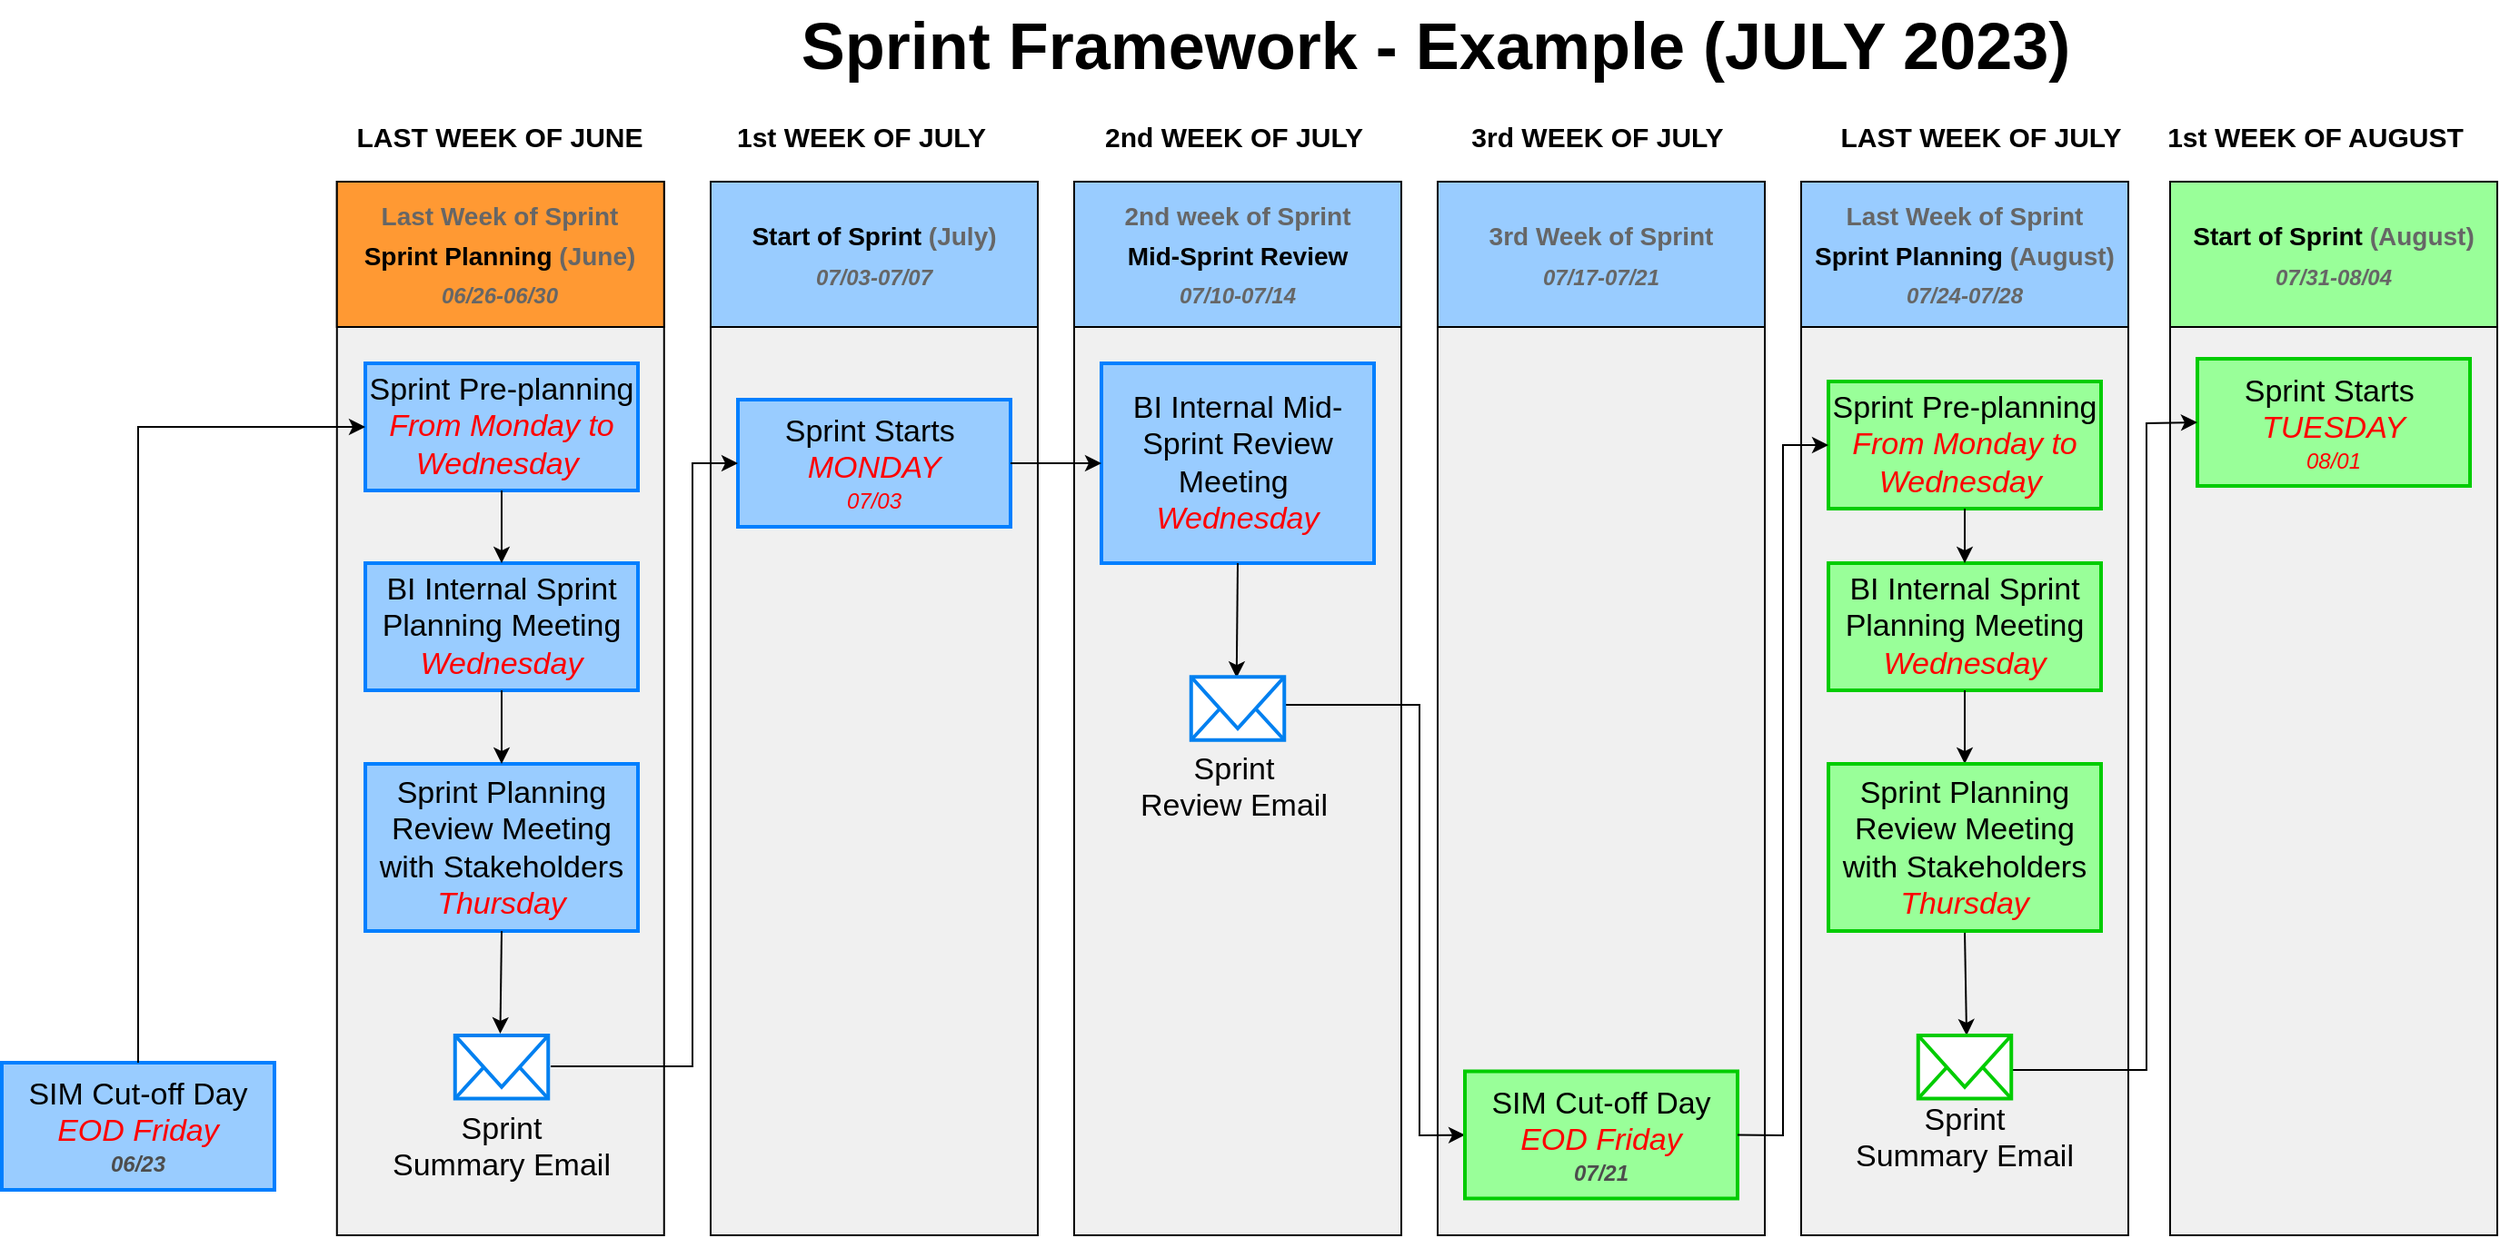 <mxfile version="21.5.1" type="github">
  <diagram id="6a731a19-8d31-9384-78a2-239565b7b9f0" name="Page-1">
    <mxGraphModel dx="2603" dy="747" grid="1" gridSize="10" guides="1" tooltips="1" connect="1" arrows="1" fold="1" page="1" pageScale="1" pageWidth="1169" pageHeight="827" background="#FFFFFF" math="0" shadow="0">
      <root>
        <mxCell id="0" />
        <mxCell id="1" parent="0" />
        <mxCell id="2019" value="" style="rounded=0;whiteSpace=wrap;html=1;strokeColor=default;strokeWidth=1;fillColor=#F0F0F0;fontFamily=Verdana;fontSize=12;fontColor=#00BEF2" parent="1" vertex="1">
          <mxGeometry x="34.38" y="190" width="180" height="580" as="geometry" />
        </mxCell>
        <mxCell id="2020" value="" style="rounded=0;whiteSpace=wrap;html=1;strokeColor=default;strokeWidth=1;fillColor=#F0F0F0;fontFamily=Verdana;fontSize=12;fontColor=#00BEF2" parent="1" vertex="1">
          <mxGeometry x="240" y="190" width="180" height="580" as="geometry" />
        </mxCell>
        <mxCell id="2021" value="" style="rounded=0;whiteSpace=wrap;html=1;strokeColor=default;strokeWidth=1;fillColor=#F0F0F0;fontFamily=Verdana;fontSize=12;fontColor=#00BEF2" parent="1" vertex="1">
          <mxGeometry x="440" y="190" width="180" height="580" as="geometry" />
        </mxCell>
        <mxCell id="2022" value="" style="rounded=0;whiteSpace=wrap;html=1;strokeColor=default;strokeWidth=1;fillColor=#F0F0F0;fontFamily=Verdana;fontSize=12;fontColor=#00BEF2" parent="1" vertex="1">
          <mxGeometry x="640" y="190" width="180" height="580" as="geometry" />
        </mxCell>
        <mxCell id="2023" value="" style="rounded=0;whiteSpace=wrap;html=1;strokeColor=default;strokeWidth=1;fillColor=#F0F0F0;fontFamily=Verdana;fontSize=12;fontColor=#00BEF2" parent="1" vertex="1">
          <mxGeometry x="840" y="190" width="180" height="580" as="geometry" />
        </mxCell>
        <mxCell id="2024" value="" style="rounded=0;whiteSpace=wrap;html=1;strokeColor=default;strokeWidth=1;fillColor=#F0F0F0;fontFamily=Verdana;fontSize=12;fontColor=#00BEF2" parent="1" vertex="1">
          <mxGeometry x="1043" y="190" width="180" height="580" as="geometry" />
        </mxCell>
        <mxCell id="2025" value="&lt;font style=&quot;&quot;&gt;&lt;span style=&quot;font-size: 14px;&quot;&gt;&lt;font color=&quot;#666666&quot;&gt;Last Week of Sprint&lt;/font&gt;&lt;br&gt;&lt;font color=&quot;#000000&quot;&gt;Sprint Planning&lt;/font&gt;&lt;font color=&quot;#666666&quot;&gt; (June)&lt;/font&gt;&lt;/span&gt;&lt;br&gt;&lt;span style=&quot;color: rgb(102, 102, 102); font-size: 12px;&quot;&gt;&lt;i style=&quot;&quot;&gt;06/26-06/30&lt;/i&gt;&lt;/span&gt;&lt;br&gt;&lt;/font&gt;" style="whiteSpace=wrap;html=1;strokeColor=default;strokeWidth=1;fillColor=#FF9933;fontFamily=Helvetica;fontSize=18;fontColor=#FFFFFF;fontStyle=1" parent="1" vertex="1">
          <mxGeometry x="34.38" y="190" width="180" height="80" as="geometry" />
        </mxCell>
        <mxCell id="2026" value="&lt;font style=&quot;&quot;&gt;&lt;font style=&quot;font-size: 14px;&quot;&gt;&lt;font color=&quot;#000000&quot;&gt;Start of Sprint&lt;/font&gt;&lt;font color=&quot;#666666&quot;&gt; (July)&lt;/font&gt;&lt;br&gt;&lt;/font&gt;&lt;i style=&quot;color: rgb(102, 102, 102); font-size: 12px; --tw-border-spacing-x: 0; --tw-border-spacing-y: 0; --tw-translate-x: 0; --tw-translate-y: 0; --tw-rotate: 0; --tw-skew-x: 0; --tw-skew-y: 0; --tw-scale-x: 1; --tw-scale-y: 1; --tw-pan-x: ; --tw-pan-y: ; --tw-pinch-zoom: ; --tw-scroll-snap-strictness: proximity; --tw-ordinal: ; --tw-slashed-zero: ; --tw-numeric-figure: ; --tw-numeric-spacing: ; --tw-numeric-fraction: ; --tw-ring-inset: ; --tw-ring-offset-width: 0px; --tw-ring-offset-color: #fff; --tw-ring-color: rgb(59 130 246 / 0.5); --tw-ring-offset-shadow: 0 0 #0000; --tw-ring-shadow: 0 0 #0000; --tw-shadow: 0 0 #0000; --tw-shadow-colored: 0 0 #0000; --tw-blur: ; --tw-brightness: ; --tw-contrast: ; --tw-grayscale: ; --tw-hue-rotate: ; --tw-invert: ; --tw-saturate: ; --tw-sepia: ; --tw-drop-shadow: ; --tw-backdrop-blur: ; --tw-backdrop-brightness: ; --tw-backdrop-contrast: ; --tw-backdrop-grayscale: ; --tw-backdrop-hue-rotate: ; --tw-backdrop-invert: ; --tw-backdrop-opacity: ; --tw-backdrop-saturate: ; --tw-backdrop-sepia: ; border-color: var(--border-color);&quot;&gt;07/03-07/07&lt;/i&gt;&lt;br&gt;&lt;/font&gt;" style="whiteSpace=wrap;html=1;strokeColor=default;strokeWidth=1;fillColor=#99CCFF;fontFamily=Helvetica;fontSize=18;fontColor=#FFFFFF;fontStyle=1" parent="1" vertex="1">
          <mxGeometry x="240" y="190" width="180" height="80" as="geometry" />
        </mxCell>
        <mxCell id="2027" value="&lt;font style=&quot;&quot;&gt;&lt;font style=&quot;color: rgb(102, 102, 102); font-size: 14px;&quot;&gt;2nd week of Sprint&lt;br&gt;&lt;/font&gt;&lt;font style=&quot;font-size: 14px;&quot;&gt;&lt;font color=&quot;#000000&quot;&gt;Mid-Sprint Review&lt;/font&gt;&lt;br&gt;&lt;/font&gt;&lt;font color=&quot;#666666&quot;&gt;&lt;span style=&quot;font-size: 12px;&quot;&gt;&lt;i&gt;07/10-07/14&lt;/i&gt;&lt;/span&gt;&lt;/font&gt;&lt;br&gt;&lt;/font&gt;" style="whiteSpace=wrap;html=1;strokeColor=default;strokeWidth=1;fillColor=#99CCFF;fontFamily=Helvetica;fontSize=18;fontColor=#FFFFFF;fontStyle=1" parent="1" vertex="1">
          <mxGeometry x="440" y="190" width="180" height="80" as="geometry" />
        </mxCell>
        <mxCell id="2028" value="&lt;font style=&quot;&quot;&gt;&lt;font color=&quot;#666666&quot;&gt;&lt;font style=&quot;font-size: 14px;&quot;&gt;3rd Week of Sprint&lt;br&gt;&lt;/font&gt;&lt;i style=&quot;font-size: 12px; --tw-border-spacing-x: 0; --tw-border-spacing-y: 0; --tw-translate-x: 0; --tw-translate-y: 0; --tw-rotate: 0; --tw-skew-x: 0; --tw-skew-y: 0; --tw-scale-x: 1; --tw-scale-y: 1; --tw-pan-x: ; --tw-pan-y: ; --tw-pinch-zoom: ; --tw-scroll-snap-strictness: proximity; --tw-ordinal: ; --tw-slashed-zero: ; --tw-numeric-figure: ; --tw-numeric-spacing: ; --tw-numeric-fraction: ; --tw-ring-inset: ; --tw-ring-offset-width: 0px; --tw-ring-offset-color: #fff; --tw-ring-color: rgb(59 130 246 / 0.5); --tw-ring-offset-shadow: 0 0 #0000; --tw-ring-shadow: 0 0 #0000; --tw-shadow: 0 0 #0000; --tw-shadow-colored: 0 0 #0000; --tw-blur: ; --tw-brightness: ; --tw-contrast: ; --tw-grayscale: ; --tw-hue-rotate: ; --tw-invert: ; --tw-saturate: ; --tw-sepia: ; --tw-drop-shadow: ; --tw-backdrop-blur: ; --tw-backdrop-brightness: ; --tw-backdrop-contrast: ; --tw-backdrop-grayscale: ; --tw-backdrop-hue-rotate: ; --tw-backdrop-invert: ; --tw-backdrop-opacity: ; --tw-backdrop-saturate: ; --tw-backdrop-sepia: ; border-color: var(--border-color);&quot;&gt;07/17-07/21&lt;/i&gt;&lt;/font&gt;&lt;br&gt;&lt;/font&gt;" style="whiteSpace=wrap;html=1;strokeColor=default;strokeWidth=1;fillColor=#99CCFF;fontFamily=Helvetica;fontSize=18;fontColor=#FFFFFF;fontStyle=1" parent="1" vertex="1">
          <mxGeometry x="640" y="190" width="180" height="80" as="geometry" />
        </mxCell>
        <mxCell id="2029" value="&lt;font style=&quot;font-size: 14px;&quot;&gt;&lt;font color=&quot;#666666&quot;&gt;Last Week of Sprint&lt;/font&gt;&lt;br&gt;&lt;font color=&quot;#000000&quot;&gt;Sprint Planning&lt;/font&gt;&lt;font color=&quot;#666666&quot;&gt; (August)&lt;br&gt;&lt;i style=&quot;--tw-border-spacing-x: 0; --tw-border-spacing-y: 0; --tw-translate-x: 0; --tw-translate-y: 0; --tw-rotate: 0; --tw-skew-x: 0; --tw-skew-y: 0; --tw-scale-x: 1; --tw-scale-y: 1; --tw-pan-x: ; --tw-pan-y: ; --tw-pinch-zoom: ; --tw-scroll-snap-strictness: proximity; --tw-ordinal: ; --tw-slashed-zero: ; --tw-numeric-figure: ; --tw-numeric-spacing: ; --tw-numeric-fraction: ; --tw-ring-inset: ; --tw-ring-offset-width: 0px; --tw-ring-offset-color: #fff; --tw-ring-color: rgb(59 130 246 / 0.5); --tw-ring-offset-shadow: 0 0 #0000; --tw-ring-shadow: 0 0 #0000; --tw-shadow: 0 0 #0000; --tw-shadow-colored: 0 0 #0000; --tw-blur: ; --tw-brightness: ; --tw-contrast: ; --tw-grayscale: ; --tw-hue-rotate: ; --tw-invert: ; --tw-saturate: ; --tw-sepia: ; --tw-drop-shadow: ; --tw-backdrop-blur: ; --tw-backdrop-brightness: ; --tw-backdrop-contrast: ; --tw-backdrop-grayscale: ; --tw-backdrop-hue-rotate: ; --tw-backdrop-invert: ; --tw-backdrop-opacity: ; --tw-backdrop-saturate: ; --tw-backdrop-sepia: ; border-color: var(--border-color); font-size: 12px;&quot;&gt;07/24-07/28&lt;/i&gt;&lt;/font&gt;&lt;br&gt;&lt;/font&gt;" style="whiteSpace=wrap;html=1;strokeColor=default;strokeWidth=1;fillColor=#99CCFF;fontFamily=Helvetica;fontSize=18;fontColor=#FFFFFF;fontStyle=1" parent="1" vertex="1">
          <mxGeometry x="840" y="190" width="180" height="80" as="geometry" />
        </mxCell>
        <mxCell id="2030" value="&lt;font color=&quot;#000000&quot; style=&quot;--tw-border-spacing-x: 0; --tw-border-spacing-y: 0; --tw-translate-x: 0; --tw-translate-y: 0; --tw-rotate: 0; --tw-skew-x: 0; --tw-skew-y: 0; --tw-scale-x: 1; --tw-scale-y: 1; --tw-pan-x: ; --tw-pan-y: ; --tw-pinch-zoom: ; --tw-scroll-snap-strictness: proximity; --tw-ordinal: ; --tw-slashed-zero: ; --tw-numeric-figure: ; --tw-numeric-spacing: ; --tw-numeric-fraction: ; --tw-ring-inset: ; --tw-ring-offset-width: 0px; --tw-ring-offset-color: #fff; --tw-ring-color: rgb(59 130 246 / 0.5); --tw-ring-offset-shadow: 0 0 #0000; --tw-ring-shadow: 0 0 #0000; --tw-shadow: 0 0 #0000; --tw-shadow-colored: 0 0 #0000; --tw-blur: ; --tw-brightness: ; --tw-contrast: ; --tw-grayscale: ; --tw-hue-rotate: ; --tw-invert: ; --tw-saturate: ; --tw-sepia: ; --tw-drop-shadow: ; --tw-backdrop-blur: ; --tw-backdrop-brightness: ; --tw-backdrop-contrast: ; --tw-backdrop-grayscale: ; --tw-backdrop-hue-rotate: ; --tw-backdrop-invert: ; --tw-backdrop-opacity: ; --tw-backdrop-saturate: ; --tw-backdrop-sepia: ; border-color: var(--border-color); font-size: 14px;&quot;&gt;Start of Sprint &lt;/font&gt;&lt;font color=&quot;#666666&quot;&gt;&lt;font style=&quot;--tw-border-spacing-x: 0; --tw-border-spacing-y: 0; --tw-translate-x: 0; --tw-translate-y: 0; --tw-rotate: 0; --tw-skew-x: 0; --tw-skew-y: 0; --tw-scale-x: 1; --tw-scale-y: 1; --tw-pan-x: ; --tw-pan-y: ; --tw-pinch-zoom: ; --tw-scroll-snap-strictness: proximity; --tw-ordinal: ; --tw-slashed-zero: ; --tw-numeric-figure: ; --tw-numeric-spacing: ; --tw-numeric-fraction: ; --tw-ring-inset: ; --tw-ring-offset-width: 0px; --tw-ring-offset-color: #fff; --tw-ring-color: rgb(59 130 246 / 0.5); --tw-ring-offset-shadow: 0 0 #0000; --tw-ring-shadow: 0 0 #0000; --tw-shadow: 0 0 #0000; --tw-shadow-colored: 0 0 #0000; --tw-blur: ; --tw-brightness: ; --tw-contrast: ; --tw-grayscale: ; --tw-hue-rotate: ; --tw-invert: ; --tw-saturate: ; --tw-sepia: ; --tw-drop-shadow: ; --tw-backdrop-blur: ; --tw-backdrop-brightness: ; --tw-backdrop-contrast: ; --tw-backdrop-grayscale: ; --tw-backdrop-hue-rotate: ; --tw-backdrop-invert: ; --tw-backdrop-opacity: ; --tw-backdrop-saturate: ; --tw-backdrop-sepia: ; border-color: var(--border-color); font-size: 14px;&quot;&gt;(August)&lt;br style=&quot;--tw-border-spacing-x: 0; --tw-border-spacing-y: 0; --tw-translate-x: 0; --tw-translate-y: 0; --tw-rotate: 0; --tw-skew-x: 0; --tw-skew-y: 0; --tw-scale-x: 1; --tw-scale-y: 1; --tw-pan-x: ; --tw-pan-y: ; --tw-pinch-zoom: ; --tw-scroll-snap-strictness: proximity; --tw-ordinal: ; --tw-slashed-zero: ; --tw-numeric-figure: ; --tw-numeric-spacing: ; --tw-numeric-fraction: ; --tw-ring-inset: ; --tw-ring-offset-width: 0px; --tw-ring-offset-color: #fff; --tw-ring-color: rgb(59 130 246 / 0.5); --tw-ring-offset-shadow: 0 0 #0000; --tw-ring-shadow: 0 0 #0000; --tw-shadow: 0 0 #0000; --tw-shadow-colored: 0 0 #0000; --tw-blur: ; --tw-brightness: ; --tw-contrast: ; --tw-grayscale: ; --tw-hue-rotate: ; --tw-invert: ; --tw-saturate: ; --tw-sepia: ; --tw-drop-shadow: ; --tw-backdrop-blur: ; --tw-backdrop-brightness: ; --tw-backdrop-contrast: ; --tw-backdrop-grayscale: ; --tw-backdrop-hue-rotate: ; --tw-backdrop-invert: ; --tw-backdrop-opacity: ; --tw-backdrop-saturate: ; --tw-backdrop-sepia: ; border-color: var(--border-color);&quot;&gt;&lt;/font&gt;&lt;i style=&quot;--tw-border-spacing-x: 0; --tw-border-spacing-y: 0; --tw-translate-x: 0; --tw-translate-y: 0; --tw-rotate: 0; --tw-skew-x: 0; --tw-skew-y: 0; --tw-scale-x: 1; --tw-scale-y: 1; --tw-pan-x: ; --tw-pan-y: ; --tw-pinch-zoom: ; --tw-scroll-snap-strictness: proximity; --tw-ordinal: ; --tw-slashed-zero: ; --tw-numeric-figure: ; --tw-numeric-spacing: ; --tw-numeric-fraction: ; --tw-ring-inset: ; --tw-ring-offset-width: 0px; --tw-ring-offset-color: #fff; --tw-ring-color: rgb(59 130 246 / 0.5); --tw-ring-offset-shadow: 0 0 #0000; --tw-ring-shadow: 0 0 #0000; --tw-shadow: 0 0 #0000; --tw-shadow-colored: 0 0 #0000; --tw-blur: ; --tw-brightness: ; --tw-contrast: ; --tw-grayscale: ; --tw-hue-rotate: ; --tw-invert: ; --tw-saturate: ; --tw-sepia: ; --tw-drop-shadow: ; --tw-backdrop-blur: ; --tw-backdrop-brightness: ; --tw-backdrop-contrast: ; --tw-backdrop-grayscale: ; --tw-backdrop-hue-rotate: ; --tw-backdrop-invert: ; --tw-backdrop-opacity: ; --tw-backdrop-saturate: ; --tw-backdrop-sepia: ; border-color: var(--border-color); font-size: 12px;&quot;&gt;07/31-08/04&lt;/i&gt;&lt;/font&gt;" style="whiteSpace=wrap;html=1;strokeColor=default;strokeWidth=1;fillColor=#99FF99;fontFamily=Helvetica;fontSize=18;fontColor=#FFFFFF;fontStyle=1" parent="1" vertex="1">
          <mxGeometry x="1043" y="190" width="180" height="80" as="geometry" />
        </mxCell>
        <mxCell id="2047" value="Sprint Framework - Example (JULY 2023)" style="text;html=1;strokeColor=none;fillColor=none;align=center;verticalAlign=middle;whiteSpace=wrap;overflow=hidden;dashed=1;fontSize=36;fontColor=#000000;fontFamily=Helvetica;fontStyle=1" parent="1" vertex="1">
          <mxGeometry x="109" y="90" width="1060" height="50" as="geometry" />
        </mxCell>
        <mxCell id="KgjY-8UCAt4k31KfbtkC-2089" value="&lt;font style=&quot;&quot;&gt;&lt;span style=&quot;font-size: 17px;&quot;&gt;SIM Cut-off Day&lt;/span&gt;&lt;br&gt;&lt;font style=&quot;font-size: 17px;&quot; color=&quot;#ff0000&quot;&gt;&lt;i&gt;EOD Friday&lt;br&gt;&lt;/i&gt;&lt;/font&gt;&lt;font color=&quot;#4d4d4d&quot; style=&quot;font-size: 12px;&quot;&gt;&lt;b style=&quot;&quot;&gt;&lt;i style=&quot;&quot;&gt;06/23&lt;/i&gt;&lt;/b&gt;&lt;/font&gt;&lt;br&gt;&lt;/font&gt;" style="text;html=1;align=center;verticalAlign=middle;whiteSpace=wrap;rounded=0;strokeColor=#007FFF;strokeWidth=2;fillColor=#99CCFF;" parent="1" vertex="1">
          <mxGeometry x="-150" y="675" width="150" height="70" as="geometry" />
        </mxCell>
        <mxCell id="KgjY-8UCAt4k31KfbtkC-2090" value="&lt;font style=&quot;font-size: 17px;&quot;&gt;Sprint Pre-planning&lt;br&gt;&lt;i style=&quot;--tw-border-spacing-x: 0; --tw-border-spacing-y: 0; --tw-translate-x: 0; --tw-translate-y: 0; --tw-rotate: 0; --tw-skew-x: 0; --tw-skew-y: 0; --tw-scale-x: 1; --tw-scale-y: 1; --tw-pan-x: ; --tw-pan-y: ; --tw-pinch-zoom: ; --tw-scroll-snap-strictness: proximity; --tw-ordinal: ; --tw-slashed-zero: ; --tw-numeric-figure: ; --tw-numeric-spacing: ; --tw-numeric-fraction: ; --tw-ring-inset: ; --tw-ring-offset-width: 0px; --tw-ring-offset-color: #fff; --tw-ring-color: rgb(59 130 246 / 0.5); --tw-ring-offset-shadow: 0 0 #0000; --tw-ring-shadow: 0 0 #0000; --tw-shadow: 0 0 #0000; --tw-shadow-colored: 0 0 #0000; --tw-blur: ; --tw-brightness: ; --tw-contrast: ; --tw-grayscale: ; --tw-hue-rotate: ; --tw-invert: ; --tw-saturate: ; --tw-sepia: ; --tw-drop-shadow: ; --tw-backdrop-blur: ; --tw-backdrop-brightness: ; --tw-backdrop-contrast: ; --tw-backdrop-grayscale: ; --tw-backdrop-hue-rotate: ; --tw-backdrop-invert: ; --tw-backdrop-opacity: ; --tw-backdrop-saturate: ; --tw-backdrop-sepia: ; border-color: var(--border-color); color: rgb(255, 0, 0);&quot;&gt;From Monday to Wednesday&amp;nbsp;&lt;/i&gt;&lt;br&gt;&lt;/font&gt;" style="text;html=1;align=center;verticalAlign=middle;whiteSpace=wrap;rounded=0;strokeColor=#007FFF;strokeWidth=2;fillColor=#99CCFF;" parent="1" vertex="1">
          <mxGeometry x="50" y="290" width="150" height="70" as="geometry" />
        </mxCell>
        <mxCell id="KgjY-8UCAt4k31KfbtkC-2091" value="&lt;font style=&quot;font-size: 17px;&quot;&gt;BI Internal Sprint Planning Meeting&lt;br&gt;&lt;i style=&quot;--tw-border-spacing-x: 0; --tw-border-spacing-y: 0; --tw-translate-x: 0; --tw-translate-y: 0; --tw-rotate: 0; --tw-skew-x: 0; --tw-skew-y: 0; --tw-scale-x: 1; --tw-scale-y: 1; --tw-pan-x: ; --tw-pan-y: ; --tw-pinch-zoom: ; --tw-scroll-snap-strictness: proximity; --tw-ordinal: ; --tw-slashed-zero: ; --tw-numeric-figure: ; --tw-numeric-spacing: ; --tw-numeric-fraction: ; --tw-ring-inset: ; --tw-ring-offset-width: 0px; --tw-ring-offset-color: #fff; --tw-ring-color: rgb(59 130 246 / 0.5); --tw-ring-offset-shadow: 0 0 #0000; --tw-ring-shadow: 0 0 #0000; --tw-shadow: 0 0 #0000; --tw-shadow-colored: 0 0 #0000; --tw-blur: ; --tw-brightness: ; --tw-contrast: ; --tw-grayscale: ; --tw-hue-rotate: ; --tw-invert: ; --tw-saturate: ; --tw-sepia: ; --tw-drop-shadow: ; --tw-backdrop-blur: ; --tw-backdrop-brightness: ; --tw-backdrop-contrast: ; --tw-backdrop-grayscale: ; --tw-backdrop-hue-rotate: ; --tw-backdrop-invert: ; --tw-backdrop-opacity: ; --tw-backdrop-saturate: ; --tw-backdrop-sepia: ; border-color: var(--border-color); color: rgb(255, 0, 0);&quot;&gt;&amp;nbsp;Wednesday&amp;nbsp;&lt;/i&gt;&lt;br&gt;&lt;/font&gt;" style="text;html=1;align=center;verticalAlign=middle;whiteSpace=wrap;rounded=0;strokeColor=#007FFF;strokeWidth=2;fillColor=#99CCFF;" parent="1" vertex="1">
          <mxGeometry x="50" y="400" width="150" height="70" as="geometry" />
        </mxCell>
        <mxCell id="KgjY-8UCAt4k31KfbtkC-2092" value="&lt;font style=&quot;font-size: 17px;&quot;&gt;&lt;span style=&quot;--tw-border-spacing-x: 0; --tw-border-spacing-y: 0; --tw-translate-x: 0; --tw-translate-y: 0; --tw-rotate: 0; --tw-skew-x: 0; --tw-skew-y: 0; --tw-scale-x: 1; --tw-scale-y: 1; --tw-pan-x: ; --tw-pan-y: ; --tw-pinch-zoom: ; --tw-scroll-snap-strictness: proximity; --tw-ordinal: ; --tw-slashed-zero: ; --tw-numeric-figure: ; --tw-numeric-spacing: ; --tw-numeric-fraction: ; --tw-ring-inset: ; --tw-ring-offset-width: 0px; --tw-ring-offset-color: #fff; --tw-ring-color: rgb(59 130 246 / 0.5); --tw-ring-offset-shadow: 0 0 #0000; --tw-ring-shadow: 0 0 #0000; --tw-shadow: 0 0 #0000; --tw-shadow-colored: 0 0 #0000; --tw-blur: ; --tw-brightness: ; --tw-contrast: ; --tw-grayscale: ; --tw-hue-rotate: ; --tw-invert: ; --tw-saturate: ; --tw-sepia: ; --tw-drop-shadow: ; --tw-backdrop-blur: ; --tw-backdrop-brightness: ; --tw-backdrop-contrast: ; --tw-backdrop-grayscale: ; --tw-backdrop-hue-rotate: ; --tw-backdrop-invert: ; --tw-backdrop-opacity: ; --tw-backdrop-saturate: ; --tw-backdrop-sepia: ; border-color: var(--border-color);&quot;&gt;Sprint Planning Review Meeting with Stakeholders&lt;br&gt;&lt;/span&gt;&lt;i style=&quot;--tw-border-spacing-x: 0; --tw-border-spacing-y: 0; --tw-translate-x: 0; --tw-translate-y: 0; --tw-rotate: 0; --tw-skew-x: 0; --tw-skew-y: 0; --tw-scale-x: 1; --tw-scale-y: 1; --tw-pan-x: ; --tw-pan-y: ; --tw-pinch-zoom: ; --tw-scroll-snap-strictness: proximity; --tw-ordinal: ; --tw-slashed-zero: ; --tw-numeric-figure: ; --tw-numeric-spacing: ; --tw-numeric-fraction: ; --tw-ring-inset: ; --tw-ring-offset-width: 0px; --tw-ring-offset-color: #fff; --tw-ring-color: rgb(59 130 246 / 0.5); --tw-ring-offset-shadow: 0 0 #0000; --tw-ring-shadow: 0 0 #0000; --tw-shadow: 0 0 #0000; --tw-shadow-colored: 0 0 #0000; --tw-blur: ; --tw-brightness: ; --tw-contrast: ; --tw-grayscale: ; --tw-hue-rotate: ; --tw-invert: ; --tw-saturate: ; --tw-sepia: ; --tw-drop-shadow: ; --tw-backdrop-blur: ; --tw-backdrop-brightness: ; --tw-backdrop-contrast: ; --tw-backdrop-grayscale: ; --tw-backdrop-hue-rotate: ; --tw-backdrop-invert: ; --tw-backdrop-opacity: ; --tw-backdrop-saturate: ; --tw-backdrop-sepia: ; border-color: var(--border-color); color: rgb(255, 0, 0);&quot;&gt;&amp;nbsp;Thursday&amp;nbsp;&lt;/i&gt;&lt;br&gt;&lt;/font&gt;" style="text;html=1;align=center;verticalAlign=middle;whiteSpace=wrap;rounded=0;strokeColor=#007FFF;strokeWidth=2;fillColor=#99CCFF;" parent="1" vertex="1">
          <mxGeometry x="50" y="510.5" width="150" height="92" as="geometry" />
        </mxCell>
        <mxCell id="KgjY-8UCAt4k31KfbtkC-2093" value="&lt;font style=&quot;&quot;&gt;&lt;span style=&quot;font-size: 17px;&quot;&gt;Sprint Starts&amp;nbsp;&lt;/span&gt;&lt;br&gt;&lt;i style=&quot;color: rgb(255, 0, 0);&quot;&gt;&lt;font style=&quot;font-size: 17px;&quot;&gt;MONDAY&lt;br&gt;&lt;/font&gt;&lt;font style=&quot;font-size: 12px;&quot;&gt;07/03&lt;/font&gt;&lt;/i&gt;&lt;br&gt;&lt;/font&gt;" style="text;html=1;align=center;verticalAlign=middle;whiteSpace=wrap;rounded=0;strokeColor=#007FFF;strokeWidth=2;fillColor=#99CCFF;" parent="1" vertex="1">
          <mxGeometry x="255" y="310" width="150" height="70" as="geometry" />
        </mxCell>
        <mxCell id="KgjY-8UCAt4k31KfbtkC-2095" value="&lt;font style=&quot;font-size: 17px;&quot;&gt;BI Internal Mid-Sprint Review Meeting&amp;nbsp;&lt;br&gt;&lt;i style=&quot;color: rgb(255, 0, 0);&quot;&gt;Wednesday&lt;/i&gt;&lt;br&gt;&lt;/font&gt;" style="text;html=1;align=center;verticalAlign=middle;whiteSpace=wrap;rounded=0;strokeColor=#007FFF;strokeWidth=2;fillColor=#99CCFF;" parent="1" vertex="1">
          <mxGeometry x="455" y="290" width="150" height="110" as="geometry" />
        </mxCell>
        <mxCell id="KgjY-8UCAt4k31KfbtkC-2097" value="&lt;b&gt;&lt;font style=&quot;font-size: 15px;&quot;&gt;LAST WEEK OF JUNE&lt;/font&gt;&lt;/b&gt;" style="text;html=1;strokeColor=none;fillColor=none;align=center;verticalAlign=middle;whiteSpace=wrap;rounded=0;" parent="1" vertex="1">
          <mxGeometry x="31.88" y="160" width="183.75" height="10" as="geometry" />
        </mxCell>
        <mxCell id="KgjY-8UCAt4k31KfbtkC-2099" value="&lt;b&gt;&lt;font style=&quot;font-size: 15px;&quot;&gt;1st WEEK OF JULY&lt;/font&gt;&lt;/b&gt;" style="text;html=1;strokeColor=none;fillColor=none;align=center;verticalAlign=middle;whiteSpace=wrap;rounded=0;" parent="1" vertex="1">
          <mxGeometry x="231.25" y="160" width="183.75" height="10" as="geometry" />
        </mxCell>
        <mxCell id="KgjY-8UCAt4k31KfbtkC-2100" value="&lt;b&gt;&lt;font style=&quot;font-size: 15px;&quot;&gt;2nd WEEK OF JULY&lt;/font&gt;&lt;/b&gt;" style="text;html=1;strokeColor=none;fillColor=none;align=center;verticalAlign=middle;whiteSpace=wrap;rounded=0;" parent="1" vertex="1">
          <mxGeometry x="435.63" y="160" width="183.75" height="10" as="geometry" />
        </mxCell>
        <mxCell id="KgjY-8UCAt4k31KfbtkC-2101" value="&lt;b&gt;&lt;font style=&quot;font-size: 15px;&quot;&gt;3rd WEEK OF JULY&lt;/font&gt;&lt;/b&gt;" style="text;html=1;strokeColor=none;fillColor=none;align=center;verticalAlign=middle;whiteSpace=wrap;rounded=0;" parent="1" vertex="1">
          <mxGeometry x="635.63" y="160" width="183.75" height="10" as="geometry" />
        </mxCell>
        <mxCell id="KgjY-8UCAt4k31KfbtkC-2102" value="&lt;b&gt;&lt;font style=&quot;font-size: 15px;&quot;&gt;LAST WEEK OF JULY&lt;/font&gt;&lt;/b&gt;" style="text;html=1;strokeColor=none;fillColor=none;align=center;verticalAlign=middle;whiteSpace=wrap;rounded=0;" parent="1" vertex="1">
          <mxGeometry x="847.19" y="160" width="183.75" height="10" as="geometry" />
        </mxCell>
        <mxCell id="KgjY-8UCAt4k31KfbtkC-2103" value="&lt;b&gt;&lt;font style=&quot;font-size: 15px;&quot;&gt;1st WEEK OF AUGUST&lt;/font&gt;&lt;/b&gt;" style="text;html=1;strokeColor=none;fillColor=none;align=center;verticalAlign=middle;whiteSpace=wrap;rounded=0;" parent="1" vertex="1">
          <mxGeometry x="1030.94" y="160" width="183.75" height="10" as="geometry" />
        </mxCell>
        <mxCell id="KgjY-8UCAt4k31KfbtkC-2105" value="&lt;font style=&quot;font-size: 17px;&quot;&gt;Sprint Pre-planning&lt;br&gt;&lt;i style=&quot;--tw-border-spacing-x: 0; --tw-border-spacing-y: 0; --tw-translate-x: 0; --tw-translate-y: 0; --tw-rotate: 0; --tw-skew-x: 0; --tw-skew-y: 0; --tw-scale-x: 1; --tw-scale-y: 1; --tw-pan-x: ; --tw-pan-y: ; --tw-pinch-zoom: ; --tw-scroll-snap-strictness: proximity; --tw-ordinal: ; --tw-slashed-zero: ; --tw-numeric-figure: ; --tw-numeric-spacing: ; --tw-numeric-fraction: ; --tw-ring-inset: ; --tw-ring-offset-width: 0px; --tw-ring-offset-color: #fff; --tw-ring-color: rgb(59 130 246 / 0.5); --tw-ring-offset-shadow: 0 0 #0000; --tw-ring-shadow: 0 0 #0000; --tw-shadow: 0 0 #0000; --tw-shadow-colored: 0 0 #0000; --tw-blur: ; --tw-brightness: ; --tw-contrast: ; --tw-grayscale: ; --tw-hue-rotate: ; --tw-invert: ; --tw-saturate: ; --tw-sepia: ; --tw-drop-shadow: ; --tw-backdrop-blur: ; --tw-backdrop-brightness: ; --tw-backdrop-contrast: ; --tw-backdrop-grayscale: ; --tw-backdrop-hue-rotate: ; --tw-backdrop-invert: ; --tw-backdrop-opacity: ; --tw-backdrop-saturate: ; --tw-backdrop-sepia: ; border-color: var(--border-color); color: rgb(255, 0, 0);&quot;&gt;From Monday to Wednesday&amp;nbsp;&lt;/i&gt;&lt;br&gt;&lt;/font&gt;" style="text;html=1;align=center;verticalAlign=middle;whiteSpace=wrap;rounded=0;strokeColor=#00CC00;strokeWidth=2;fillColor=#99FF99;" parent="1" vertex="1">
          <mxGeometry x="855.0" y="300" width="150" height="70" as="geometry" />
        </mxCell>
        <mxCell id="KgjY-8UCAt4k31KfbtkC-2106" value="&lt;font style=&quot;font-size: 17px;&quot;&gt;BI Internal Sprint Planning Meeting&lt;br&gt;&lt;i style=&quot;--tw-border-spacing-x: 0; --tw-border-spacing-y: 0; --tw-translate-x: 0; --tw-translate-y: 0; --tw-rotate: 0; --tw-skew-x: 0; --tw-skew-y: 0; --tw-scale-x: 1; --tw-scale-y: 1; --tw-pan-x: ; --tw-pan-y: ; --tw-pinch-zoom: ; --tw-scroll-snap-strictness: proximity; --tw-ordinal: ; --tw-slashed-zero: ; --tw-numeric-figure: ; --tw-numeric-spacing: ; --tw-numeric-fraction: ; --tw-ring-inset: ; --tw-ring-offset-width: 0px; --tw-ring-offset-color: #fff; --tw-ring-color: rgb(59 130 246 / 0.5); --tw-ring-offset-shadow: 0 0 #0000; --tw-ring-shadow: 0 0 #0000; --tw-shadow: 0 0 #0000; --tw-shadow-colored: 0 0 #0000; --tw-blur: ; --tw-brightness: ; --tw-contrast: ; --tw-grayscale: ; --tw-hue-rotate: ; --tw-invert: ; --tw-saturate: ; --tw-sepia: ; --tw-drop-shadow: ; --tw-backdrop-blur: ; --tw-backdrop-brightness: ; --tw-backdrop-contrast: ; --tw-backdrop-grayscale: ; --tw-backdrop-hue-rotate: ; --tw-backdrop-invert: ; --tw-backdrop-opacity: ; --tw-backdrop-saturate: ; --tw-backdrop-sepia: ; border-color: var(--border-color); color: rgb(255, 0, 0);&quot;&gt;&amp;nbsp;Wednesday&amp;nbsp;&lt;/i&gt;&lt;br&gt;&lt;/font&gt;" style="text;html=1;align=center;verticalAlign=middle;whiteSpace=wrap;rounded=0;strokeColor=#00CC00;strokeWidth=2;fillColor=#99FF99;" parent="1" vertex="1">
          <mxGeometry x="855.0" y="400" width="150" height="70" as="geometry" />
        </mxCell>
        <mxCell id="KgjY-8UCAt4k31KfbtkC-2108" value="&lt;font style=&quot;&quot;&gt;&lt;span style=&quot;font-size: 17px;&quot;&gt;Sprint Starts&amp;nbsp;&lt;/span&gt;&lt;br&gt;&lt;i style=&quot;font-size: 17px; color: rgb(255, 0, 0);&quot;&gt;TUESDAY&lt;br&gt;&lt;/i&gt;&lt;font color=&quot;#ff0000&quot;&gt;&lt;i&gt;08/01&lt;/i&gt;&lt;/font&gt;&lt;br&gt;&lt;/font&gt;" style="text;html=1;align=center;verticalAlign=middle;whiteSpace=wrap;rounded=0;strokeColor=#00CC00;strokeWidth=2;fillColor=#99FF99;" parent="1" vertex="1">
          <mxGeometry x="1058" y="287.5" width="150" height="70" as="geometry" />
        </mxCell>
        <mxCell id="KgjY-8UCAt4k31KfbtkC-2109" value="" style="endArrow=classic;html=1;rounded=0;exitX=0.5;exitY=0;exitDx=0;exitDy=0;entryX=0;entryY=0.5;entryDx=0;entryDy=0;" parent="1" source="KgjY-8UCAt4k31KfbtkC-2089" target="KgjY-8UCAt4k31KfbtkC-2090" edge="1">
          <mxGeometry width="50" height="50" relative="1" as="geometry">
            <mxPoint x="126.87" y="395" as="sourcePoint" />
            <mxPoint x="176.87" y="345" as="targetPoint" />
            <Array as="points">
              <mxPoint x="-75" y="325" />
            </Array>
          </mxGeometry>
        </mxCell>
        <mxCell id="KgjY-8UCAt4k31KfbtkC-2110" value="" style="endArrow=classic;html=1;rounded=0;entryX=0.5;entryY=0;entryDx=0;entryDy=0;" parent="1" source="KgjY-8UCAt4k31KfbtkC-2090" target="KgjY-8UCAt4k31KfbtkC-2091" edge="1">
          <mxGeometry width="50" height="50" relative="1" as="geometry">
            <mxPoint x="124.5" y="483" as="sourcePoint" />
            <mxPoint x="124.5" y="535" as="targetPoint" />
          </mxGeometry>
        </mxCell>
        <mxCell id="KgjY-8UCAt4k31KfbtkC-2111" value="" style="endArrow=classic;html=1;rounded=0;exitX=0.5;exitY=1;exitDx=0;exitDy=0;entryX=0.5;entryY=0;entryDx=0;entryDy=0;" parent="1" source="KgjY-8UCAt4k31KfbtkC-2091" target="KgjY-8UCAt4k31KfbtkC-2092" edge="1">
          <mxGeometry width="50" height="50" relative="1" as="geometry">
            <mxPoint x="126.37" y="625" as="sourcePoint" />
            <mxPoint x="126.87" y="655" as="targetPoint" />
          </mxGeometry>
        </mxCell>
        <mxCell id="KgjY-8UCAt4k31KfbtkC-2112" value="" style="endArrow=classic;html=1;rounded=0;exitX=1.027;exitY=0.489;exitDx=0;exitDy=0;entryX=0;entryY=0.5;entryDx=0;entryDy=0;exitPerimeter=0;" parent="1" source="gve1T0dqvaqDpXsNanch-2047" target="KgjY-8UCAt4k31KfbtkC-2093" edge="1">
          <mxGeometry width="50" height="50" relative="1" as="geometry">
            <mxPoint x="190" y="764" as="sourcePoint" />
            <mxPoint x="252.5" y="336.5" as="targetPoint" />
            <Array as="points">
              <mxPoint x="230" y="677" />
              <mxPoint x="230" y="345" />
            </Array>
          </mxGeometry>
        </mxCell>
        <mxCell id="KgjY-8UCAt4k31KfbtkC-2113" value="" style="endArrow=classic;html=1;rounded=0;exitX=1;exitY=0.5;exitDx=0;exitDy=0;entryX=0;entryY=0.5;entryDx=0;entryDy=0;" parent="1" source="KgjY-8UCAt4k31KfbtkC-2093" target="KgjY-8UCAt4k31KfbtkC-2095" edge="1">
          <mxGeometry width="50" height="50" relative="1" as="geometry">
            <mxPoint x="332" y="398" as="sourcePoint" />
            <mxPoint x="455" y="325" as="targetPoint" />
          </mxGeometry>
        </mxCell>
        <mxCell id="KgjY-8UCAt4k31KfbtkC-2115" value="" style="endArrow=classic;html=1;rounded=0;exitX=0.5;exitY=1;exitDx=0;exitDy=0;entryX=0.488;entryY=0.014;entryDx=0;entryDy=0;entryPerimeter=0;" parent="1" source="KgjY-8UCAt4k31KfbtkC-2095" target="gve1T0dqvaqDpXsNanch-2050" edge="1">
          <mxGeometry width="50" height="50" relative="1" as="geometry">
            <mxPoint x="529.5" y="615" as="sourcePoint" />
            <mxPoint x="528" y="480" as="targetPoint" />
          </mxGeometry>
        </mxCell>
        <mxCell id="KgjY-8UCAt4k31KfbtkC-2116" value="" style="endArrow=classic;html=1;rounded=0;entryX=0;entryY=0.5;entryDx=0;entryDy=0;exitX=0.988;exitY=0.442;exitDx=0;exitDy=0;exitPerimeter=0;" parent="1" source="gve1T0dqvaqDpXsNanch-2050" target="TQDDXhXQGBxCen2ZP2xZ-2047" edge="1">
          <mxGeometry width="50" height="50" relative="1" as="geometry">
            <mxPoint x="605" y="528.25" as="sourcePoint" />
            <mxPoint x="655" y="695" as="targetPoint" />
            <Array as="points">
              <mxPoint x="630" y="478" />
              <mxPoint x="630" y="715" />
            </Array>
          </mxGeometry>
        </mxCell>
        <mxCell id="KgjY-8UCAt4k31KfbtkC-2118" value="" style="endArrow=classic;html=1;rounded=0;exitX=0.5;exitY=1;exitDx=0;exitDy=0;" parent="1" source="KgjY-8UCAt4k31KfbtkC-2105" target="KgjY-8UCAt4k31KfbtkC-2106" edge="1">
          <mxGeometry width="50" height="50" relative="1" as="geometry">
            <mxPoint x="928.87" y="491.5" as="sourcePoint" />
            <mxPoint x="929.93" y="531.5" as="targetPoint" />
          </mxGeometry>
        </mxCell>
        <mxCell id="KgjY-8UCAt4k31KfbtkC-2119" value="" style="endArrow=classic;html=1;rounded=0;exitX=0.5;exitY=1;exitDx=0;exitDy=0;entryX=0.52;entryY=0;entryDx=0;entryDy=0;entryPerimeter=0;" parent="1" source="gve1T0dqvaqDpXsNanch-2054" target="gve1T0dqvaqDpXsNanch-2053" edge="1">
          <mxGeometry width="50" height="50" relative="1" as="geometry">
            <mxPoint x="928.87" y="611.5" as="sourcePoint" />
            <mxPoint x="928.93" y="651.5" as="targetPoint" />
          </mxGeometry>
        </mxCell>
        <mxCell id="KgjY-8UCAt4k31KfbtkC-2120" value="" style="endArrow=classic;html=1;rounded=0;exitX=0.988;exitY=0.547;exitDx=0;exitDy=0;entryX=0;entryY=0.5;entryDx=0;entryDy=0;exitPerimeter=0;" parent="1" source="gve1T0dqvaqDpXsNanch-2053" target="KgjY-8UCAt4k31KfbtkC-2108" edge="1">
          <mxGeometry width="50" height="50" relative="1" as="geometry">
            <mxPoint x="1005" y="696.5" as="sourcePoint" />
            <mxPoint x="1091.88" y="333" as="targetPoint" />
            <Array as="points">
              <mxPoint x="1030" y="679" />
              <mxPoint x="1030" y="323" />
            </Array>
          </mxGeometry>
        </mxCell>
        <mxCell id="gve1T0dqvaqDpXsNanch-2047" value="" style="html=1;verticalLabelPosition=bottom;align=center;labelBackgroundColor=#ffffff;verticalAlign=top;strokeWidth=2;strokeColor=#0080F0;shadow=0;dashed=0;shape=mxgraph.ios7.icons.mail;" parent="1" vertex="1">
          <mxGeometry x="99.38" y="660" width="51.24" height="34.75" as="geometry" />
        </mxCell>
        <mxCell id="gve1T0dqvaqDpXsNanch-2048" value="" style="endArrow=classic;html=1;rounded=0;exitX=0.5;exitY=1;exitDx=0;exitDy=0;entryX=0.485;entryY=-0.029;entryDx=0;entryDy=0;entryPerimeter=0;" parent="1" source="KgjY-8UCAt4k31KfbtkC-2092" target="gve1T0dqvaqDpXsNanch-2047" edge="1">
          <mxGeometry width="50" height="50" relative="1" as="geometry">
            <mxPoint x="123.26" y="609.5" as="sourcePoint" />
            <mxPoint x="123.26" y="650.5" as="targetPoint" />
          </mxGeometry>
        </mxCell>
        <mxCell id="gve1T0dqvaqDpXsNanch-2049" value="&lt;span style=&quot;color: rgb(0, 0, 0); font-family: Helvetica; font-size: 17px; font-style: normal; font-variant-ligatures: normal; font-variant-caps: normal; font-weight: 400; letter-spacing: normal; orphans: 2; text-indent: 0px; text-transform: none; widows: 2; word-spacing: 0px; -webkit-text-stroke-width: 0px; text-decoration-thickness: initial; text-decoration-style: initial; text-decoration-color: initial; float: none; display: inline !important;&quot;&gt;Sprint &lt;br&gt;Summary Email&lt;/span&gt;" style="text;whiteSpace=wrap;html=1;align=center;" parent="1" vertex="1">
          <mxGeometry x="60" y="694.75" width="130" height="40" as="geometry" />
        </mxCell>
        <mxCell id="gve1T0dqvaqDpXsNanch-2050" value="" style="html=1;verticalLabelPosition=bottom;align=center;labelBackgroundColor=#ffffff;verticalAlign=top;strokeWidth=2;strokeColor=#0080F0;shadow=0;dashed=0;shape=mxgraph.ios7.icons.mail;" parent="1" vertex="1">
          <mxGeometry x="504.38" y="462.63" width="51.24" height="34.75" as="geometry" />
        </mxCell>
        <mxCell id="gve1T0dqvaqDpXsNanch-2051" value="&lt;span style=&quot;color: rgb(0, 0, 0); font-family: Helvetica; font-size: 17px; font-style: normal; font-variant-ligatures: normal; font-variant-caps: normal; font-weight: 400; letter-spacing: normal; orphans: 2; text-indent: 0px; text-transform: none; widows: 2; word-spacing: 0px; -webkit-text-stroke-width: 0px; text-decoration-thickness: initial; text-decoration-style: initial; text-decoration-color: initial; float: none; display: inline !important;&quot;&gt;Sprint &lt;br&gt;Review Email&lt;/span&gt;" style="text;whiteSpace=wrap;html=1;align=center;" parent="1" vertex="1">
          <mxGeometry x="472.51" y="497.38" width="110" height="50" as="geometry" />
        </mxCell>
        <mxCell id="gve1T0dqvaqDpXsNanch-2053" value="" style="html=1;verticalLabelPosition=bottom;align=center;labelBackgroundColor=#ffffff;verticalAlign=top;strokeWidth=2;strokeColor=#00CC00;shadow=0;dashed=0;shape=mxgraph.ios7.icons.mail;" parent="1" vertex="1">
          <mxGeometry x="904.38" y="660" width="51.24" height="34.75" as="geometry" />
        </mxCell>
        <mxCell id="gve1T0dqvaqDpXsNanch-2055" value="" style="endArrow=classic;html=1;rounded=0;exitX=0.5;exitY=1;exitDx=0;exitDy=0;" parent="1" source="KgjY-8UCAt4k31KfbtkC-2106" target="gve1T0dqvaqDpXsNanch-2054" edge="1">
          <mxGeometry width="50" height="50" relative="1" as="geometry">
            <mxPoint x="930" y="484" as="sourcePoint" />
            <mxPoint x="928.93" y="651.5" as="targetPoint" />
          </mxGeometry>
        </mxCell>
        <mxCell id="gve1T0dqvaqDpXsNanch-2054" value="&lt;font style=&quot;font-size: 17px;&quot;&gt;&lt;span style=&quot;--tw-border-spacing-x: 0; --tw-border-spacing-y: 0; --tw-translate-x: 0; --tw-translate-y: 0; --tw-rotate: 0; --tw-skew-x: 0; --tw-skew-y: 0; --tw-scale-x: 1; --tw-scale-y: 1; --tw-pan-x: ; --tw-pan-y: ; --tw-pinch-zoom: ; --tw-scroll-snap-strictness: proximity; --tw-ordinal: ; --tw-slashed-zero: ; --tw-numeric-figure: ; --tw-numeric-spacing: ; --tw-numeric-fraction: ; --tw-ring-inset: ; --tw-ring-offset-width: 0px; --tw-ring-offset-color: #fff; --tw-ring-color: rgb(59 130 246 / 0.5); --tw-ring-offset-shadow: 0 0 #0000; --tw-ring-shadow: 0 0 #0000; --tw-shadow: 0 0 #0000; --tw-shadow-colored: 0 0 #0000; --tw-blur: ; --tw-brightness: ; --tw-contrast: ; --tw-grayscale: ; --tw-hue-rotate: ; --tw-invert: ; --tw-saturate: ; --tw-sepia: ; --tw-drop-shadow: ; --tw-backdrop-blur: ; --tw-backdrop-brightness: ; --tw-backdrop-contrast: ; --tw-backdrop-grayscale: ; --tw-backdrop-hue-rotate: ; --tw-backdrop-invert: ; --tw-backdrop-opacity: ; --tw-backdrop-saturate: ; --tw-backdrop-sepia: ; border-color: var(--border-color);&quot;&gt;Sprint Planning Review Meeting with Stakeholders&lt;br&gt;&lt;/span&gt;&lt;i style=&quot;--tw-border-spacing-x: 0; --tw-border-spacing-y: 0; --tw-translate-x: 0; --tw-translate-y: 0; --tw-rotate: 0; --tw-skew-x: 0; --tw-skew-y: 0; --tw-scale-x: 1; --tw-scale-y: 1; --tw-pan-x: ; --tw-pan-y: ; --tw-pinch-zoom: ; --tw-scroll-snap-strictness: proximity; --tw-ordinal: ; --tw-slashed-zero: ; --tw-numeric-figure: ; --tw-numeric-spacing: ; --tw-numeric-fraction: ; --tw-ring-inset: ; --tw-ring-offset-width: 0px; --tw-ring-offset-color: #fff; --tw-ring-color: rgb(59 130 246 / 0.5); --tw-ring-offset-shadow: 0 0 #0000; --tw-ring-shadow: 0 0 #0000; --tw-shadow: 0 0 #0000; --tw-shadow-colored: 0 0 #0000; --tw-blur: ; --tw-brightness: ; --tw-contrast: ; --tw-grayscale: ; --tw-hue-rotate: ; --tw-invert: ; --tw-saturate: ; --tw-sepia: ; --tw-drop-shadow: ; --tw-backdrop-blur: ; --tw-backdrop-brightness: ; --tw-backdrop-contrast: ; --tw-backdrop-grayscale: ; --tw-backdrop-hue-rotate: ; --tw-backdrop-invert: ; --tw-backdrop-opacity: ; --tw-backdrop-saturate: ; --tw-backdrop-sepia: ; border-color: var(--border-color); color: rgb(255, 0, 0);&quot;&gt;&amp;nbsp;Thursday&amp;nbsp;&lt;/i&gt;&lt;br&gt;&lt;/font&gt;" style="text;html=1;align=center;verticalAlign=middle;whiteSpace=wrap;rounded=0;strokeColor=#00CC00;strokeWidth=2;fillColor=#99FF99;" parent="1" vertex="1">
          <mxGeometry x="855" y="510.5" width="150" height="92" as="geometry" />
        </mxCell>
        <mxCell id="gve1T0dqvaqDpXsNanch-2056" value="&lt;span style=&quot;color: rgb(0, 0, 0); font-family: Helvetica; font-size: 17px; font-style: normal; font-variant-ligatures: normal; font-variant-caps: normal; font-weight: 400; letter-spacing: normal; orphans: 2; text-indent: 0px; text-transform: none; widows: 2; word-spacing: 0px; -webkit-text-stroke-width: 0px; text-decoration-thickness: initial; text-decoration-style: initial; text-decoration-color: initial; float: none; display: inline !important;&quot;&gt;Sprint &lt;br&gt;Summary Email&lt;/span&gt;" style="text;whiteSpace=wrap;html=1;align=center;" parent="1" vertex="1">
          <mxGeometry x="865" y="690" width="130" height="40" as="geometry" />
        </mxCell>
        <mxCell id="TQDDXhXQGBxCen2ZP2xZ-2047" value="&lt;font style=&quot;&quot;&gt;&lt;span style=&quot;font-size: 17px;&quot;&gt;SIM Cut-off Day&lt;/span&gt;&lt;br&gt;&lt;font style=&quot;font-size: 17px;&quot; color=&quot;#ff0000&quot;&gt;&lt;i&gt;EOD Friday&lt;br&gt;&lt;/i&gt;&lt;/font&gt;&lt;font color=&quot;#4d4d4d&quot; style=&quot;font-size: 12px;&quot;&gt;&lt;b style=&quot;&quot;&gt;&lt;i style=&quot;&quot;&gt;07/21&lt;/i&gt;&lt;/b&gt;&lt;/font&gt;&lt;br&gt;&lt;/font&gt;" style="text;html=1;align=center;verticalAlign=middle;whiteSpace=wrap;rounded=0;strokeColor=#00CC00;strokeWidth=2;fillColor=#99FF99;" vertex="1" parent="1">
          <mxGeometry x="655" y="679.75" width="150" height="70" as="geometry" />
        </mxCell>
        <mxCell id="TQDDXhXQGBxCen2ZP2xZ-2048" value="" style="endArrow=classic;html=1;rounded=0;entryX=0;entryY=0.5;entryDx=0;entryDy=0;exitX=1;exitY=0.5;exitDx=0;exitDy=0;" edge="1" parent="1" source="TQDDXhXQGBxCen2ZP2xZ-2047" target="KgjY-8UCAt4k31KfbtkC-2105">
          <mxGeometry width="50" height="50" relative="1" as="geometry">
            <mxPoint x="565" y="488" as="sourcePoint" />
            <mxPoint x="665" y="725" as="targetPoint" />
            <Array as="points">
              <mxPoint x="830" y="715" />
              <mxPoint x="830" y="460" />
              <mxPoint x="830" y="335" />
            </Array>
          </mxGeometry>
        </mxCell>
      </root>
    </mxGraphModel>
  </diagram>
</mxfile>
